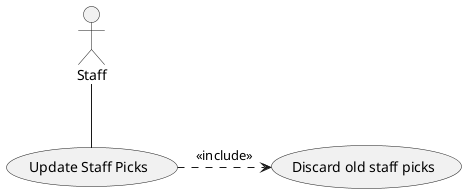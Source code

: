 @startuml staffPicks
actor :Staff: as Staff

usecase (Update Staff Picks) as staffpicks
usecase (Discard old staff picks) as discardpicks

Staff -- staffpicks
staffpicks .> discardpicks : <<include>>

@enduml